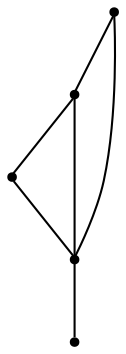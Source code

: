 graph {
  node [shape=point,comment="{\"directed\":false,\"doi\":\"10.1007/978-3-030-04414-5_11\",\"figure\":\"4 (2)\"}"]

  v0 [pos="1267.2727800036619,298.1640610272739"]
  v1 [pos="1183.4760903382,256.2651248512127"]
  v2 [pos="1252.3088038146939,432.83784645527777"]
  v3 [pos="1099.6752038371703,298.1640610272739"]
  v4 [pos="1183.4759631613647,381.95848375001407"]

  v0 -- v1 [id="-1",pos="1267.2727800036619,298.1640610272739 1183.4760903382,256.2651248512127 1183.4760903382,256.2651248512127 1183.4760903382,256.2651248512127"]
  v3 -- v4 [id="-2",pos="1099.6752038371703,298.1640610272739 1183.4759631613647,381.95848375001407 1183.4759631613647,381.95848375001407 1183.4759631613647,381.95848375001407"]
  v4 -- v0 [id="-4",pos="1183.4759631613647,381.95848375001407 1267.2727800036619,298.1640610272739 1267.2727800036619,298.1640610272739 1267.2727800036619,298.1640610272739"]
  v4 -- v1 [id="-5",pos="1183.4759631613647,381.95848375001407 1183.4760903382,256.2651248512127 1183.4760903382,256.2651248512127 1183.4760903382,256.2651248512127"]
  v4 -- v2 [id="-6",pos="1183.4759631613647,381.95848375001407 1235.8010916092737,434.2881533114454 1235.8010916092737,434.2881533114454 1235.8010916092737,434.2881533114454 1252.3088038146939,432.83784645527777 1252.3088038146939,432.83784645527777 1252.3088038146939,432.83784645527777"]
  v1 -- v3 [id="-8",pos="1183.4760903382,256.2651248512127 1099.6752038371703,298.1640610272739 1099.6752038371703,298.1640610272739 1099.6752038371703,298.1640610272739"]
}